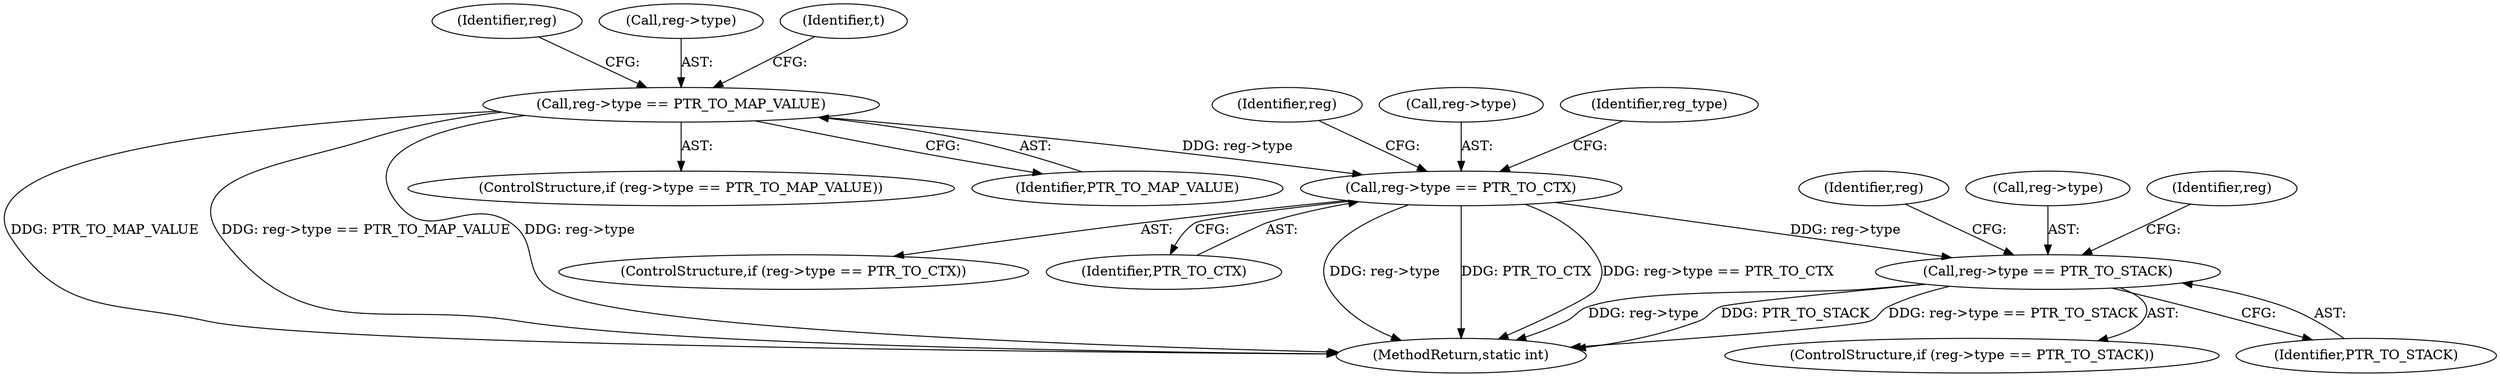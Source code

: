 digraph "0_linux_0c17d1d2c61936401f4702e1846e2c19b200f958_1@pointer" {
"1000360" [label="(Call,reg->type == PTR_TO_STACK)"];
"1000215" [label="(Call,reg->type == PTR_TO_CTX)"];
"1000164" [label="(Call,reg->type == PTR_TO_MAP_VALUE)"];
"1000360" [label="(Call,reg->type == PTR_TO_STACK)"];
"1000362" [label="(Identifier,reg)"];
"1000163" [label="(ControlStructure,if (reg->type == PTR_TO_MAP_VALUE))"];
"1000370" [label="(Identifier,reg)"];
"1000359" [label="(ControlStructure,if (reg->type == PTR_TO_STACK))"];
"1000168" [label="(Identifier,PTR_TO_MAP_VALUE)"];
"1000219" [label="(Identifier,PTR_TO_CTX)"];
"1000217" [label="(Identifier,reg)"];
"1000364" [label="(Identifier,PTR_TO_STACK)"];
"1000568" [label="(MethodReturn,static int)"];
"1000215" [label="(Call,reg->type == PTR_TO_CTX)"];
"1000214" [label="(ControlStructure,if (reg->type == PTR_TO_CTX))"];
"1000216" [label="(Call,reg->type)"];
"1000165" [label="(Call,reg->type)"];
"1000164" [label="(Call,reg->type == PTR_TO_MAP_VALUE)"];
"1000361" [label="(Call,reg->type)"];
"1000460" [label="(Identifier,reg)"];
"1000223" [label="(Identifier,reg_type)"];
"1000173" [label="(Identifier,t)"];
"1000360" -> "1000359"  [label="AST: "];
"1000360" -> "1000364"  [label="CFG: "];
"1000361" -> "1000360"  [label="AST: "];
"1000364" -> "1000360"  [label="AST: "];
"1000370" -> "1000360"  [label="CFG: "];
"1000460" -> "1000360"  [label="CFG: "];
"1000360" -> "1000568"  [label="DDG: reg->type"];
"1000360" -> "1000568"  [label="DDG: PTR_TO_STACK"];
"1000360" -> "1000568"  [label="DDG: reg->type == PTR_TO_STACK"];
"1000215" -> "1000360"  [label="DDG: reg->type"];
"1000215" -> "1000214"  [label="AST: "];
"1000215" -> "1000219"  [label="CFG: "];
"1000216" -> "1000215"  [label="AST: "];
"1000219" -> "1000215"  [label="AST: "];
"1000223" -> "1000215"  [label="CFG: "];
"1000362" -> "1000215"  [label="CFG: "];
"1000215" -> "1000568"  [label="DDG: reg->type"];
"1000215" -> "1000568"  [label="DDG: PTR_TO_CTX"];
"1000215" -> "1000568"  [label="DDG: reg->type == PTR_TO_CTX"];
"1000164" -> "1000215"  [label="DDG: reg->type"];
"1000164" -> "1000163"  [label="AST: "];
"1000164" -> "1000168"  [label="CFG: "];
"1000165" -> "1000164"  [label="AST: "];
"1000168" -> "1000164"  [label="AST: "];
"1000173" -> "1000164"  [label="CFG: "];
"1000217" -> "1000164"  [label="CFG: "];
"1000164" -> "1000568"  [label="DDG: PTR_TO_MAP_VALUE"];
"1000164" -> "1000568"  [label="DDG: reg->type == PTR_TO_MAP_VALUE"];
"1000164" -> "1000568"  [label="DDG: reg->type"];
}
